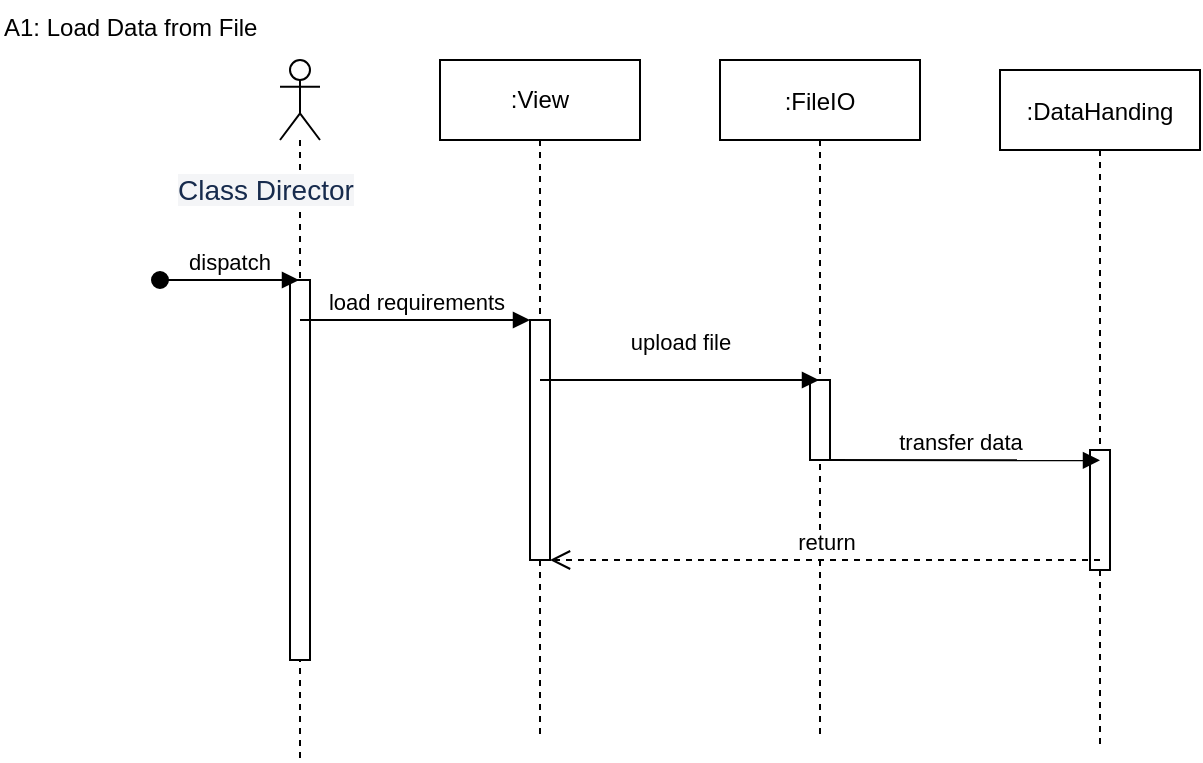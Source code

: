 <mxfile version="14.1.8" type="device" pages="8"><diagram id="kgpKYQtTHZ0yAKxKKP6v" name="A1"><mxGraphModel dx="1951" dy="497" grid="1" gridSize="10" guides="1" tooltips="1" connect="1" arrows="1" fold="1" page="1" pageScale="1" pageWidth="1169" pageHeight="827" math="0" shadow="0"><root><mxCell id="0"/><mxCell id="1" parent="0"/><mxCell id="3nuBFxr9cyL0pnOWT2aG-1" value=":FileIO" style="shape=umlLifeline;perimeter=lifelinePerimeter;container=1;collapsible=0;recursiveResize=0;rounded=0;shadow=0;strokeWidth=1;" parent="1" vertex="1"><mxGeometry x="-790" y="40" width="100" height="340" as="geometry"/></mxCell><mxCell id="3nuBFxr9cyL0pnOWT2aG-2" value="" style="points=[];perimeter=orthogonalPerimeter;rounded=0;shadow=0;strokeWidth=1;" parent="3nuBFxr9cyL0pnOWT2aG-1" vertex="1"><mxGeometry x="45" y="160" width="10" height="40" as="geometry"/></mxCell><mxCell id="3nuBFxr9cyL0pnOWT2aG-5" value=":DataHanding" style="shape=umlLifeline;perimeter=lifelinePerimeter;container=1;collapsible=0;recursiveResize=0;rounded=0;shadow=0;strokeWidth=1;" parent="1" vertex="1"><mxGeometry x="-650" y="45" width="100" height="340" as="geometry"/></mxCell><mxCell id="xn-wZ9Q0sTG2pgYCqVmi-4" value="" style="html=1;points=[];perimeter=orthogonalPerimeter;" parent="3nuBFxr9cyL0pnOWT2aG-5" vertex="1"><mxGeometry x="45" y="190" width="10" height="60" as="geometry"/></mxCell><mxCell id="0OwRSEKM_KIbYASWcK1n-1" value="" style="shape=umlLifeline;participant=umlActor;perimeter=lifelinePerimeter;whiteSpace=wrap;html=1;container=1;collapsible=0;recursiveResize=0;verticalAlign=top;spacingTop=36;outlineConnect=0;" parent="1" vertex="1"><mxGeometry x="-1010" y="40" width="20" height="350" as="geometry"/></mxCell><mxCell id="0OwRSEKM_KIbYASWcK1n-3" value="" style="html=1;points=[];perimeter=orthogonalPerimeter;" parent="0OwRSEKM_KIbYASWcK1n-1" vertex="1"><mxGeometry x="5" y="110" width="10" height="190" as="geometry"/></mxCell><mxCell id="3nuBFxr9cyL0pnOWT2aG-3" value="dispatch" style="verticalAlign=bottom;startArrow=oval;endArrow=block;startSize=8;shadow=0;strokeWidth=1;curved=1;" parent="1" target="0OwRSEKM_KIbYASWcK1n-1" edge="1"><mxGeometry relative="1" as="geometry"><mxPoint x="-1070" y="150" as="sourcePoint"/><mxPoint x="-1010" y="150" as="targetPoint"/></mxGeometry></mxCell><mxCell id="0OwRSEKM_KIbYASWcK1n-4" value="&lt;span style=&quot;color: rgb(23, 43, 77); font-size: 14px; font-style: normal; font-weight: 400; letter-spacing: normal; text-align: left; text-indent: 0px; text-transform: none; word-spacing: 0px; background-color: rgb(244, 245, 247); display: inline; float: none;&quot;&gt;Class Director&lt;/span&gt;" style="text;whiteSpace=wrap;html=1;" parent="1" vertex="1"><mxGeometry x="-1063" y="90" width="115" height="45" as="geometry"/></mxCell><mxCell id="xn-wZ9Q0sTG2pgYCqVmi-1" value="A1: Load Data from File" style="text;whiteSpace=wrap;html=1;" parent="1" vertex="1"><mxGeometry x="-1150" y="10" width="150" height="30" as="geometry"/></mxCell><mxCell id="qSGvZ2DZ-kiBrqZ9ExxC-1" value=":View" style="shape=umlLifeline;perimeter=lifelinePerimeter;whiteSpace=wrap;html=1;container=1;collapsible=0;recursiveResize=0;outlineConnect=0;" vertex="1" parent="1"><mxGeometry x="-930" y="40" width="100" height="340" as="geometry"/></mxCell><mxCell id="qSGvZ2DZ-kiBrqZ9ExxC-4" value="" style="html=1;points=[];perimeter=orthogonalPerimeter;" vertex="1" parent="qSGvZ2DZ-kiBrqZ9ExxC-1"><mxGeometry x="45" y="130" width="10" height="120" as="geometry"/></mxCell><mxCell id="qSGvZ2DZ-kiBrqZ9ExxC-3" value="load requirements" style="html=1;verticalAlign=bottom;endArrow=block;" edge="1" parent="1" target="qSGvZ2DZ-kiBrqZ9ExxC-4"><mxGeometry width="80" relative="1" as="geometry"><mxPoint x="-1000" y="170" as="sourcePoint"/><mxPoint x="-920" y="170" as="targetPoint"/><mxPoint as="offset"/></mxGeometry></mxCell><mxCell id="dJVgxZrfmY5jXAXyvbyj-2" value="upload file" style="html=1;verticalAlign=bottom;endArrow=block;" edge="1" parent="1"><mxGeometry x="0.004" y="10" width="80" relative="1" as="geometry"><mxPoint x="-880" y="200" as="sourcePoint"/><mxPoint x="-740.5" y="200" as="targetPoint"/><mxPoint as="offset"/></mxGeometry></mxCell><mxCell id="dJVgxZrfmY5jXAXyvbyj-3" value="transfer data" style="html=1;verticalAlign=bottom;endArrow=block;entryX=0.5;entryY=0.574;entryDx=0;entryDy=0;entryPerimeter=0;" edge="1" parent="1" target="3nuBFxr9cyL0pnOWT2aG-5"><mxGeometry width="80" relative="1" as="geometry"><mxPoint x="-740" y="240" as="sourcePoint"/><mxPoint x="-620" y="240" as="targetPoint"/><mxPoint as="offset"/></mxGeometry></mxCell><mxCell id="UCksOszk-nPr8DLmraKh-1" value="return" style="html=1;verticalAlign=bottom;endArrow=open;dashed=1;endSize=8;" edge="1" parent="1" target="qSGvZ2DZ-kiBrqZ9ExxC-4"><mxGeometry relative="1" as="geometry"><mxPoint x="-600" y="290" as="sourcePoint"/><mxPoint x="-680" y="290" as="targetPoint"/></mxGeometry></mxCell></root></mxGraphModel></diagram><diagram id="XmJoXBGh8yHzynLmCT7B" name="A2"><mxGraphModel dx="782" dy="497" grid="1" gridSize="10" guides="1" tooltips="1" connect="1" arrows="1" fold="1" page="1" pageScale="1" pageWidth="1169" pageHeight="827" math="0" shadow="0"><root><mxCell id="HMWkxgygWb61pUtdUHci-0"/><mxCell id="HMWkxgygWb61pUtdUHci-1" parent="HMWkxgygWb61pUtdUHci-0"/><mxCell id="oHnwjUy9qmo9x3LcP_kf-0" value="A2: Populate Lists From File" style="text;whiteSpace=wrap;html=1;" parent="HMWkxgygWb61pUtdUHci-1" vertex="1"><mxGeometry x="10" width="180" height="30" as="geometry"/></mxCell><mxCell id="QMht9ULuBGOXYFGUmT4a-0" value="dispatch" style="html=1;verticalAlign=bottom;startArrow=oval;startFill=1;endArrow=block;startSize=8;" edge="1" parent="HMWkxgygWb61pUtdUHci-1"><mxGeometry width="60" relative="1" as="geometry"><mxPoint x="40" y="120" as="sourcePoint"/><mxPoint x="130" y="120" as="targetPoint"/></mxGeometry></mxCell><mxCell id="QMht9ULuBGOXYFGUmT4a-1" value="" style="shape=umlLifeline;participant=umlActor;perimeter=lifelinePerimeter;whiteSpace=wrap;html=1;container=1;collapsible=0;recursiveResize=0;verticalAlign=top;spacingTop=36;outlineConnect=0;" vertex="1" parent="HMWkxgygWb61pUtdUHci-1"><mxGeometry x="130" y="40" width="20" height="300" as="geometry"/></mxCell><mxCell id="QMht9ULuBGOXYFGUmT4a-2" value="" style="html=1;points=[];perimeter=orthogonalPerimeter;" vertex="1" parent="QMht9ULuBGOXYFGUmT4a-1"><mxGeometry x="5" y="70" width="10" height="200" as="geometry"/></mxCell><mxCell id="QMht9ULuBGOXYFGUmT4a-3" value="&lt;span style=&quot;color: rgb(23, 43, 77); font-size: 14px; font-style: normal; font-weight: 400; letter-spacing: normal; text-align: left; text-indent: 0px; text-transform: none; word-spacing: 0px; background-color: rgb(244, 245, 247); display: inline; float: none;&quot;&gt;Class Director&lt;/span&gt;" style="text;whiteSpace=wrap;html=1;" vertex="1" parent="HMWkxgygWb61pUtdUHci-1"><mxGeometry x="85" y="70" width="110" height="30" as="geometry"/></mxCell><mxCell id="QMht9ULuBGOXYFGUmT4a-4" value="load a file" style="html=1;verticalAlign=bottom;endArrow=block;" edge="1" parent="HMWkxgygWb61pUtdUHci-1" target="QMht9ULuBGOXYFGUmT4a-9"><mxGeometry width="80" relative="1" as="geometry"><mxPoint x="140" y="140" as="sourcePoint"/><mxPoint x="210" y="140" as="targetPoint"/></mxGeometry></mxCell><mxCell id="QMht9ULuBGOXYFGUmT4a-5" value=":DataHandling" style="shape=umlLifeline;perimeter=lifelinePerimeter;whiteSpace=wrap;html=1;container=1;collapsible=0;recursiveResize=0;outlineConnect=0;" vertex="1" parent="HMWkxgygWb61pUtdUHci-1"><mxGeometry x="520" y="40" width="100" height="300" as="geometry"/></mxCell><mxCell id="QMht9ULuBGOXYFGUmT4a-6" value="" style="html=1;points=[];perimeter=orthogonalPerimeter;" vertex="1" parent="QMht9ULuBGOXYFGUmT4a-5"><mxGeometry x="45" y="200" width="10" height="60" as="geometry"/></mxCell><mxCell id="QMht9ULuBGOXYFGUmT4a-7" value=":FileIO" style="shape=umlLifeline;perimeter=lifelinePerimeter;whiteSpace=wrap;html=1;container=1;collapsible=0;recursiveResize=0;outlineConnect=0;" vertex="1" parent="HMWkxgygWb61pUtdUHci-1"><mxGeometry x="350" y="40" width="100" height="300" as="geometry"/></mxCell><mxCell id="QMht9ULuBGOXYFGUmT4a-8" value="" style="html=1;points=[];perimeter=orthogonalPerimeter;" vertex="1" parent="QMht9ULuBGOXYFGUmT4a-7"><mxGeometry x="45" y="150" width="10" height="50" as="geometry"/></mxCell><mxCell id="QMht9ULuBGOXYFGUmT4a-9" value=":View" style="shape=umlLifeline;perimeter=lifelinePerimeter;whiteSpace=wrap;html=1;container=1;collapsible=0;recursiveResize=0;outlineConnect=0;" vertex="1" parent="HMWkxgygWb61pUtdUHci-1"><mxGeometry x="210" y="40" width="100" height="300" as="geometry"/></mxCell><mxCell id="QMht9ULuBGOXYFGUmT4a-10" value="" style="html=1;points=[];perimeter=orthogonalPerimeter;" vertex="1" parent="QMht9ULuBGOXYFGUmT4a-9"><mxGeometry x="45" y="100" width="10" height="160" as="geometry"/></mxCell><mxCell id="QMht9ULuBGOXYFGUmT4a-11" value="fill the default empty lists" style="html=1;verticalAlign=bottom;endArrow=block;" edge="1" parent="HMWkxgygWb61pUtdUHci-1" target="QMht9ULuBGOXYFGUmT4a-7"><mxGeometry width="80" relative="1" as="geometry"><mxPoint x="260" y="189.5" as="sourcePoint"/><mxPoint x="340" y="189.5" as="targetPoint"/></mxGeometry></mxCell><mxCell id="QMht9ULuBGOXYFGUmT4a-12" value="fill the default empty lists" style="html=1;verticalAlign=bottom;endArrow=block;" edge="1" parent="HMWkxgygWb61pUtdUHci-1" target="QMht9ULuBGOXYFGUmT4a-5"><mxGeometry width="80" relative="1" as="geometry"><mxPoint x="400" y="240" as="sourcePoint"/><mxPoint x="460" y="240" as="targetPoint"/></mxGeometry></mxCell><mxCell id="QMht9ULuBGOXYFGUmT4a-13" value="return" style="html=1;verticalAlign=bottom;endArrow=open;dashed=1;endSize=8;exitX=0.5;exitY=1.022;exitDx=0;exitDy=0;exitPerimeter=0;" edge="1" parent="HMWkxgygWb61pUtdUHci-1" source="QMht9ULuBGOXYFGUmT4a-6" target="QMht9ULuBGOXYFGUmT4a-9"><mxGeometry relative="1" as="geometry"><mxPoint x="500" y="300" as="sourcePoint"/><mxPoint x="420" y="300" as="targetPoint"/></mxGeometry></mxCell></root></mxGraphModel></diagram><diagram id="YhnL9M5jhmBHt-GgvqB_" name="A3"><mxGraphModel dx="1564" dy="1821" grid="1" gridSize="10" guides="1" tooltips="1" connect="1" arrows="1" fold="1" page="1" pageScale="1" pageWidth="1169" pageHeight="827" math="0" shadow="0"><root><mxCell id="tv28dFSjFx3lxV-VROlG-0"/><mxCell id="tv28dFSjFx3lxV-VROlG-1" parent="tv28dFSjFx3lxV-VROlG-0"/><mxCell id="uTJ1as3YrLdvtG5tofXZ-0" value="A3: Write Data to File" style="text;whiteSpace=wrap;html=1;" parent="tv28dFSjFx3lxV-VROlG-1" vertex="1"><mxGeometry x="10" y="-827" width="140" height="30" as="geometry"/></mxCell><mxCell id="mSf2JODqcXYTHYsP45xg-0" value="dispatch" style="html=1;verticalAlign=bottom;startArrow=oval;startFill=1;endArrow=block;startSize=8;entryX=-0.3;entryY=0.049;entryDx=0;entryDy=0;entryPerimeter=0;" parent="tv28dFSjFx3lxV-VROlG-1" target="mSf2JODqcXYTHYsP45xg-3" edge="1"><mxGeometry width="60" relative="1" as="geometry"><mxPoint x="80" y="-700" as="sourcePoint"/><mxPoint x="140" y="-720" as="targetPoint"/><Array as="points"><mxPoint x="100" y="-700"/></Array></mxGeometry></mxCell><mxCell id="mSf2JODqcXYTHYsP45xg-1" value="" style="shape=umlLifeline;participant=umlActor;perimeter=lifelinePerimeter;whiteSpace=wrap;html=1;container=1;collapsible=0;recursiveResize=0;verticalAlign=top;spacingTop=36;outlineConnect=0;" parent="tv28dFSjFx3lxV-VROlG-1" vertex="1"><mxGeometry x="160" y="-800" width="20" height="320" as="geometry"/></mxCell><mxCell id="mSf2JODqcXYTHYsP45xg-3" value="" style="html=1;points=[];perimeter=orthogonalPerimeter;" parent="mSf2JODqcXYTHYsP45xg-1" vertex="1"><mxGeometry x="5" y="90" width="10" height="220" as="geometry"/></mxCell><mxCell id="mSf2JODqcXYTHYsP45xg-2" value="&lt;span style=&quot;color: rgb(23, 43, 77); font-size: 14px; font-style: normal; font-weight: 400; letter-spacing: normal; text-align: left; text-indent: 0px; text-transform: none; word-spacing: 0px; background-color: rgb(244, 245, 247); display: inline; float: none;&quot;&gt;Class Director&lt;/span&gt;" style="text;whiteSpace=wrap;html=1;" parent="tv28dFSjFx3lxV-VROlG-1" vertex="1"><mxGeometry x="110" y="-750" width="110" height="30" as="geometry"/></mxCell><mxCell id="mSf2JODqcXYTHYsP45xg-4" value="writing to the file" style="html=1;verticalAlign=bottom;endArrow=block;entryX=0.5;entryY=0;entryDx=0;entryDy=0;entryPerimeter=0;" parent="tv28dFSjFx3lxV-VROlG-1" edge="1" target="gcFvtQWqD83bBFJl5VQN-10"><mxGeometry width="80" relative="1" as="geometry"><mxPoint x="170" y="-680" as="sourcePoint"/><mxPoint x="290" y="-680" as="targetPoint"/></mxGeometry></mxCell><mxCell id="mSf2JODqcXYTHYsP45xg-5" value=":Teacher" style="shape=umlLifeline;perimeter=lifelinePerimeter;whiteSpace=wrap;html=1;container=1;collapsible=0;recursiveResize=0;outlineConnect=0;" parent="tv28dFSjFx3lxV-VROlG-1" vertex="1"><mxGeometry x="620" y="-800" width="100" height="320" as="geometry"/></mxCell><mxCell id="mSf2JODqcXYTHYsP45xg-6" value="" style="html=1;points=[];perimeter=orthogonalPerimeter;" parent="mSf2JODqcXYTHYsP45xg-5" vertex="1"><mxGeometry x="45" y="210" width="10" height="60" as="geometry"/></mxCell><mxCell id="mSf2JODqcXYTHYsP45xg-7" value=":SearchEngine" style="shape=umlLifeline;perimeter=lifelinePerimeter;whiteSpace=wrap;html=1;container=1;collapsible=0;recursiveResize=0;outlineConnect=0;" parent="tv28dFSjFx3lxV-VROlG-1" vertex="1"><mxGeometry x="890" y="-800" width="100" height="320" as="geometry"/></mxCell><mxCell id="mSf2JODqcXYTHYsP45xg-9" value="" style="html=1;points=[];perimeter=orthogonalPerimeter;" parent="mSf2JODqcXYTHYsP45xg-7" vertex="1"><mxGeometry x="45" y="270" width="10" height="30" as="geometry"/></mxCell><mxCell id="mSf2JODqcXYTHYsP45xg-8" value="add new data" style="html=1;verticalAlign=bottom;endArrow=block;" parent="tv28dFSjFx3lxV-VROlG-1" edge="1"><mxGeometry width="80" relative="1" as="geometry"><mxPoint x="561" y="-590" as="sourcePoint"/><mxPoint x="670" y="-590" as="targetPoint"/></mxGeometry></mxCell><mxCell id="mSf2JODqcXYTHYsP45xg-11" value="the updated version of the data to be preserved" style="html=1;verticalAlign=bottom;endArrow=block;entryX=0.367;entryY=-0.008;entryDx=0;entryDy=0;entryPerimeter=0;" parent="tv28dFSjFx3lxV-VROlG-1" target="mSf2JODqcXYTHYsP45xg-9" edge="1"><mxGeometry x="0.042" width="80" relative="1" as="geometry"><mxPoint x="670" y="-530" as="sourcePoint"/><mxPoint x="929.5" y="-530" as="targetPoint"/><mxPoint as="offset"/></mxGeometry></mxCell><mxCell id="gcFvtQWqD83bBFJl5VQN-5" value=":DataHandling" style="shape=umlLifeline;perimeter=lifelinePerimeter;whiteSpace=wrap;html=1;container=1;collapsible=0;recursiveResize=0;outlineConnect=0;" vertex="1" parent="tv28dFSjFx3lxV-VROlG-1"><mxGeometry x="505" y="-800" width="100" height="320" as="geometry"/></mxCell><mxCell id="gcFvtQWqD83bBFJl5VQN-6" value="" style="html=1;points=[];perimeter=orthogonalPerimeter;" vertex="1" parent="gcFvtQWqD83bBFJl5VQN-5"><mxGeometry x="45" y="180" width="10" height="30" as="geometry"/></mxCell><mxCell id="gcFvtQWqD83bBFJl5VQN-7" value=":FileIO" style="shape=umlLifeline;perimeter=lifelinePerimeter;whiteSpace=wrap;html=1;container=1;collapsible=0;recursiveResize=0;outlineConnect=0;" vertex="1" parent="tv28dFSjFx3lxV-VROlG-1"><mxGeometry x="380" y="-800" width="100" height="320" as="geometry"/></mxCell><mxCell id="gcFvtQWqD83bBFJl5VQN-8" value="" style="html=1;points=[];perimeter=orthogonalPerimeter;" vertex="1" parent="gcFvtQWqD83bBFJl5VQN-7"><mxGeometry x="45" y="150" width="10" height="30" as="geometry"/></mxCell><mxCell id="gcFvtQWqD83bBFJl5VQN-9" value=":View" style="shape=umlLifeline;perimeter=lifelinePerimeter;whiteSpace=wrap;html=1;container=1;collapsible=0;recursiveResize=0;outlineConnect=0;" vertex="1" parent="tv28dFSjFx3lxV-VROlG-1"><mxGeometry x="250" y="-800" width="100" height="320" as="geometry"/></mxCell><mxCell id="gcFvtQWqD83bBFJl5VQN-10" value="" style="html=1;points=[];perimeter=orthogonalPerimeter;" vertex="1" parent="gcFvtQWqD83bBFJl5VQN-9"><mxGeometry x="45" y="120" width="10" height="190" as="geometry"/></mxCell><mxCell id="gcFvtQWqD83bBFJl5VQN-11" value="updated the data" style="html=1;verticalAlign=bottom;endArrow=block;" edge="1" parent="tv28dFSjFx3lxV-VROlG-1" target="gcFvtQWqD83bBFJl5VQN-7"><mxGeometry width="80" relative="1" as="geometry"><mxPoint x="310" y="-650" as="sourcePoint"/><mxPoint x="370" y="-650.5" as="targetPoint"/></mxGeometry></mxCell><mxCell id="gcFvtQWqD83bBFJl5VQN-12" value="updated the data" style="html=1;verticalAlign=bottom;endArrow=block;" edge="1" parent="tv28dFSjFx3lxV-VROlG-1"><mxGeometry width="80" relative="1" as="geometry"><mxPoint x="430" y="-620" as="sourcePoint"/><mxPoint x="554.5" y="-620" as="targetPoint"/></mxGeometry></mxCell><mxCell id="6pQ_3B80FkZgkmtvJsMU-2" value="return" style="html=1;verticalAlign=bottom;endArrow=open;dashed=1;endSize=8;" edge="1" parent="tv28dFSjFx3lxV-VROlG-1" target="gcFvtQWqD83bBFJl5VQN-9"><mxGeometry relative="1" as="geometry"><mxPoint x="940" y="-500" as="sourcePoint"/><mxPoint x="860" y="-500" as="targetPoint"/></mxGeometry></mxCell></root></mxGraphModel></diagram><diagram id="-m9BJFnkwuUVWPCZMmjV" name="A4"><mxGraphModel dx="782" dy="497" grid="1" gridSize="10" guides="1" tooltips="1" connect="1" arrows="1" fold="1" page="1" pageScale="1" pageWidth="1169" pageHeight="827" math="0" shadow="0"><root><mxCell id="HCqe5GGo7vbkvb0N4a4r-0"/><mxCell id="HCqe5GGo7vbkvb0N4a4r-1" parent="HCqe5GGo7vbkvb0N4a4r-0"/><mxCell id="QOWaO23nc6CDHJB2wrlk-0" value="A4: Choose File to Load" style="text;whiteSpace=wrap;html=1;" parent="HCqe5GGo7vbkvb0N4a4r-1" vertex="1"><mxGeometry x="10" width="150" height="30" as="geometry"/></mxCell><mxCell id="QOWaO23nc6CDHJB2wrlk-1" value="dispatch" style="html=1;verticalAlign=bottom;startArrow=oval;startFill=1;endArrow=block;startSize=8;" parent="HCqe5GGo7vbkvb0N4a4r-1" edge="1"><mxGeometry width="60" relative="1" as="geometry"><mxPoint x="40" y="120" as="sourcePoint"/><mxPoint x="130" y="120" as="targetPoint"/></mxGeometry></mxCell><mxCell id="QOWaO23nc6CDHJB2wrlk-2" value="" style="shape=umlLifeline;participant=umlActor;perimeter=lifelinePerimeter;whiteSpace=wrap;html=1;container=1;collapsible=0;recursiveResize=0;verticalAlign=top;spacingTop=36;outlineConnect=0;" parent="HCqe5GGo7vbkvb0N4a4r-1" vertex="1"><mxGeometry x="130" y="40" width="20" height="300" as="geometry"/></mxCell><mxCell id="QOWaO23nc6CDHJB2wrlk-4" value="" style="html=1;points=[];perimeter=orthogonalPerimeter;" parent="QOWaO23nc6CDHJB2wrlk-2" vertex="1"><mxGeometry x="5" y="70" width="10" height="200" as="geometry"/></mxCell><mxCell id="QOWaO23nc6CDHJB2wrlk-3" value="&lt;span style=&quot;color: rgb(23, 43, 77); font-size: 14px; font-style: normal; font-weight: 400; letter-spacing: normal; text-align: left; text-indent: 0px; text-transform: none; word-spacing: 0px; background-color: rgb(244, 245, 247); display: inline; float: none;&quot;&gt;Class Director&lt;/span&gt;" style="text;whiteSpace=wrap;html=1;" parent="HCqe5GGo7vbkvb0N4a4r-1" vertex="1"><mxGeometry x="85" y="70" width="110" height="30" as="geometry"/></mxCell><mxCell id="QOWaO23nc6CDHJB2wrlk-5" value="choose a file" style="html=1;verticalAlign=bottom;endArrow=block;" parent="HCqe5GGo7vbkvb0N4a4r-1" target="lVr3UKDg_qTVx9blORsD-0" edge="1"><mxGeometry width="80" relative="1" as="geometry"><mxPoint x="140" y="140" as="sourcePoint"/><mxPoint x="210" y="140" as="targetPoint"/></mxGeometry></mxCell><mxCell id="QOWaO23nc6CDHJB2wrlk-6" value=":DataHandling" style="shape=umlLifeline;perimeter=lifelinePerimeter;whiteSpace=wrap;html=1;container=1;collapsible=0;recursiveResize=0;outlineConnect=0;" parent="HCqe5GGo7vbkvb0N4a4r-1" vertex="1"><mxGeometry x="520" y="40" width="100" height="300" as="geometry"/></mxCell><mxCell id="QOWaO23nc6CDHJB2wrlk-7" value="" style="html=1;points=[];perimeter=orthogonalPerimeter;" parent="QOWaO23nc6CDHJB2wrlk-6" vertex="1"><mxGeometry x="45" y="200" width="10" height="60" as="geometry"/></mxCell><mxCell id="QOWaO23nc6CDHJB2wrlk-9" value=":FileIO" style="shape=umlLifeline;perimeter=lifelinePerimeter;whiteSpace=wrap;html=1;container=1;collapsible=0;recursiveResize=0;outlineConnect=0;" parent="HCqe5GGo7vbkvb0N4a4r-1" vertex="1"><mxGeometry x="350" y="40" width="100" height="300" as="geometry"/></mxCell><mxCell id="QOWaO23nc6CDHJB2wrlk-10" value="" style="html=1;points=[];perimeter=orthogonalPerimeter;" parent="QOWaO23nc6CDHJB2wrlk-9" vertex="1"><mxGeometry x="45" y="150" width="10" height="50" as="geometry"/></mxCell><mxCell id="lVr3UKDg_qTVx9blORsD-0" value=":View" style="shape=umlLifeline;perimeter=lifelinePerimeter;whiteSpace=wrap;html=1;container=1;collapsible=0;recursiveResize=0;outlineConnect=0;" vertex="1" parent="HCqe5GGo7vbkvb0N4a4r-1"><mxGeometry x="210" y="40" width="100" height="300" as="geometry"/></mxCell><mxCell id="lVr3UKDg_qTVx9blORsD-1" value="" style="html=1;points=[];perimeter=orthogonalPerimeter;" vertex="1" parent="lVr3UKDg_qTVx9blORsD-0"><mxGeometry x="45" y="100" width="10" height="160" as="geometry"/></mxCell><mxCell id="lVr3UKDg_qTVx9blORsD-2" value="&amp;nbsp;load into the program" style="html=1;verticalAlign=bottom;endArrow=block;" edge="1" parent="HCqe5GGo7vbkvb0N4a4r-1" target="QOWaO23nc6CDHJB2wrlk-9"><mxGeometry width="80" relative="1" as="geometry"><mxPoint x="260" y="189.5" as="sourcePoint"/><mxPoint x="340" y="189.5" as="targetPoint"/></mxGeometry></mxCell><mxCell id="lVr3UKDg_qTVx9blORsD-3" value="&amp;nbsp;load into the program" style="html=1;verticalAlign=bottom;endArrow=block;" edge="1" parent="HCqe5GGo7vbkvb0N4a4r-1" target="QOWaO23nc6CDHJB2wrlk-6"><mxGeometry width="80" relative="1" as="geometry"><mxPoint x="400" y="240" as="sourcePoint"/><mxPoint x="460" y="240" as="targetPoint"/></mxGeometry></mxCell><mxCell id="lVr3UKDg_qTVx9blORsD-4" value="return" style="html=1;verticalAlign=bottom;endArrow=open;dashed=1;endSize=8;exitX=0.5;exitY=1.022;exitDx=0;exitDy=0;exitPerimeter=0;" edge="1" parent="HCqe5GGo7vbkvb0N4a4r-1" source="QOWaO23nc6CDHJB2wrlk-7" target="lVr3UKDg_qTVx9blORsD-0"><mxGeometry relative="1" as="geometry"><mxPoint x="500" y="300" as="sourcePoint"/><mxPoint x="420" y="300" as="targetPoint"/></mxGeometry></mxCell></root></mxGraphModel></diagram><diagram id="KDLeXEKqSzNwGv4d0kyJ" name="B1"><mxGraphModel dx="1043" dy="663" grid="1" gridSize="10" guides="1" tooltips="1" connect="1" arrows="1" fold="1" page="1" pageScale="1" pageWidth="1169" pageHeight="827" math="0" shadow="0"><root><mxCell id="RtEat9TzP6FlpaMR5pAm-0"/><mxCell id="RtEat9TzP6FlpaMR5pAm-1" parent="RtEat9TzP6FlpaMR5pAm-0"/><mxCell id="RtEat9TzP6FlpaMR5pAm-2" value="B1: Find Suitable Staff" style="text;whiteSpace=wrap;html=1;" parent="RtEat9TzP6FlpaMR5pAm-1" vertex="1"><mxGeometry y="10" width="140" height="30" as="geometry"/></mxCell><mxCell id="AvQmZ5L2yQyUXBR3Z9pb-0" value="dispatch" style="html=1;verticalAlign=bottom;startArrow=oval;startFill=1;endArrow=block;startSize=8;" edge="1" parent="RtEat9TzP6FlpaMR5pAm-1" target="AvQmZ5L2yQyUXBR3Z9pb-1"><mxGeometry width="60" relative="1" as="geometry"><mxPoint x="70" y="160" as="sourcePoint"/><mxPoint x="130" y="160" as="targetPoint"/></mxGeometry></mxCell><mxCell id="AvQmZ5L2yQyUXBR3Z9pb-1" value="" style="shape=umlLifeline;participant=umlActor;perimeter=lifelinePerimeter;whiteSpace=wrap;html=1;container=1;collapsible=0;recursiveResize=0;verticalAlign=top;spacingTop=36;outlineConnect=0;" vertex="1" parent="RtEat9TzP6FlpaMR5pAm-1"><mxGeometry x="150" y="80" width="20" height="390" as="geometry"/></mxCell><mxCell id="AvQmZ5L2yQyUXBR3Z9pb-2" value="" style="html=1;points=[];perimeter=orthogonalPerimeter;" vertex="1" parent="AvQmZ5L2yQyUXBR3Z9pb-1"><mxGeometry x="5" y="80" width="10" height="290" as="geometry"/></mxCell><mxCell id="AvQmZ5L2yQyUXBR3Z9pb-3" value="&lt;span style=&quot;color: rgb(23, 43, 77); font-size: 14px; font-style: normal; font-weight: 400; letter-spacing: normal; text-indent: 0px; text-transform: none; word-spacing: 0px; background-color: rgb(244, 245, 247); display: inline; float: none;&quot;&gt;Administrator&lt;/span&gt;" style="text;whiteSpace=wrap;html=1;" vertex="1" parent="RtEat9TzP6FlpaMR5pAm-1"><mxGeometry x="105" y="120" width="110" height="30" as="geometry"/></mxCell><mxCell id="AvQmZ5L2yQyUXBR3Z9pb-4" value="input person" style="html=1;verticalAlign=bottom;endArrow=block;" edge="1" parent="RtEat9TzP6FlpaMR5pAm-1" target="AvQmZ5L2yQyUXBR3Z9pb-17"><mxGeometry width="80" relative="1" as="geometry"><mxPoint x="160" y="170" as="sourcePoint"/><mxPoint x="230" y="170" as="targetPoint"/></mxGeometry></mxCell><mxCell id="AvQmZ5L2yQyUXBR3Z9pb-5" value=":DataHanding" style="shape=umlLifeline;perimeter=lifelinePerimeter;whiteSpace=wrap;html=1;container=1;collapsible=0;recursiveResize=0;outlineConnect=0;" vertex="1" parent="RtEat9TzP6FlpaMR5pAm-1"><mxGeometry x="520" y="80" width="100" height="390" as="geometry"/></mxCell><mxCell id="AvQmZ5L2yQyUXBR3Z9pb-6" value="" style="html=1;points=[];perimeter=orthogonalPerimeter;" vertex="1" parent="AvQmZ5L2yQyUXBR3Z9pb-5"><mxGeometry x="45" y="155" width="10" height="35" as="geometry"/></mxCell><mxCell id="AvQmZ5L2yQyUXBR3Z9pb-7" value=":Teacher" style="shape=umlLifeline;perimeter=lifelinePerimeter;whiteSpace=wrap;html=1;container=1;collapsible=0;recursiveResize=0;outlineConnect=0;" vertex="1" parent="RtEat9TzP6FlpaMR5pAm-1"><mxGeometry x="640" y="80" width="100" height="380" as="geometry"/></mxCell><mxCell id="AvQmZ5L2yQyUXBR3Z9pb-8" value="" style="html=1;points=[];perimeter=orthogonalPerimeter;" vertex="1" parent="AvQmZ5L2yQyUXBR3Z9pb-7"><mxGeometry x="45" y="261" width="10" height="30" as="geometry"/></mxCell><mxCell id="AvQmZ5L2yQyUXBR3Z9pb-9" value="Select teacher" style="html=1;verticalAlign=bottom;endArrow=block;entryX=0.1;entryY=0.371;entryDx=0;entryDy=0;entryPerimeter=0;" edge="1" parent="AvQmZ5L2yQyUXBR3Z9pb-7"><mxGeometry width="80" relative="1" as="geometry"><mxPoint x="50" y="291" as="sourcePoint"/><mxPoint x="176" y="290.68" as="targetPoint"/></mxGeometry></mxCell><mxCell id="AvQmZ5L2yQyUXBR3Z9pb-10" value=":SearchEngine" style="shape=umlLifeline;perimeter=lifelinePerimeter;whiteSpace=wrap;html=1;container=1;collapsible=0;recursiveResize=0;outlineConnect=0;" vertex="1" parent="RtEat9TzP6FlpaMR5pAm-1"><mxGeometry x="770" y="80" width="100" height="380" as="geometry"/></mxCell><mxCell id="AvQmZ5L2yQyUXBR3Z9pb-11" value="" style="html=1;points=[];perimeter=orthogonalPerimeter;" vertex="1" parent="AvQmZ5L2yQyUXBR3Z9pb-10"><mxGeometry x="45" y="291" width="10" height="20" as="geometry"/></mxCell><mxCell id="AvQmZ5L2yQyUXBR3Z9pb-12" value=":Lab" style="shape=umlLifeline;perimeter=lifelinePerimeter;whiteSpace=wrap;html=1;container=1;collapsible=0;recursiveResize=0;outlineConnect=0;" vertex="1" parent="RtEat9TzP6FlpaMR5pAm-1"><mxGeometry x="940" y="80" width="100" height="380" as="geometry"/></mxCell><mxCell id="AvQmZ5L2yQyUXBR3Z9pb-13" value="" style="html=1;points=[];perimeter=orthogonalPerimeter;" vertex="1" parent="AvQmZ5L2yQyUXBR3Z9pb-12"><mxGeometry x="45" y="311" width="10" height="30" as="geometry"/></mxCell><mxCell id="AvQmZ5L2yQyUXBR3Z9pb-14" value=":FileIO" style="shape=umlLifeline;perimeter=lifelinePerimeter;whiteSpace=wrap;html=1;container=1;collapsible=0;recursiveResize=0;outlineConnect=0;" vertex="1" parent="RtEat9TzP6FlpaMR5pAm-1"><mxGeometry x="390" y="80" width="100" height="391" as="geometry"/></mxCell><mxCell id="AvQmZ5L2yQyUXBR3Z9pb-15" value="" style="html=1;points=[];perimeter=orthogonalPerimeter;" vertex="1" parent="AvQmZ5L2yQyUXBR3Z9pb-14"><mxGeometry x="45" y="120" width="10" height="40" as="geometry"/></mxCell><mxCell id="AvQmZ5L2yQyUXBR3Z9pb-27" value="" style="html=1;points=[];perimeter=orthogonalPerimeter;" vertex="1" parent="AvQmZ5L2yQyUXBR3Z9pb-14"><mxGeometry x="45" y="340" width="10" height="30" as="geometry"/></mxCell><mxCell id="AvQmZ5L2yQyUXBR3Z9pb-16" value=":View" style="shape=umlLifeline;perimeter=lifelinePerimeter;whiteSpace=wrap;html=1;container=1;collapsible=0;recursiveResize=0;outlineConnect=0;" vertex="1" parent="RtEat9TzP6FlpaMR5pAm-1"><mxGeometry x="250" y="80" width="100" height="390" as="geometry"/></mxCell><mxCell id="AvQmZ5L2yQyUXBR3Z9pb-17" value="" style="html=1;points=[];perimeter=orthogonalPerimeter;" vertex="1" parent="AvQmZ5L2yQyUXBR3Z9pb-16"><mxGeometry x="45" y="90" width="10" height="100" as="geometry"/></mxCell><mxCell id="AvQmZ5L2yQyUXBR3Z9pb-18" value="" style="html=1;points=[];perimeter=orthogonalPerimeter;" vertex="1" parent="AvQmZ5L2yQyUXBR3Z9pb-16"><mxGeometry x="45" y="231" width="10" height="139" as="geometry"/></mxCell><mxCell id="AvQmZ5L2yQyUXBR3Z9pb-19" value="upload file" style="html=1;verticalAlign=bottom;endArrow=block;" edge="1" parent="RtEat9TzP6FlpaMR5pAm-1" target="AvQmZ5L2yQyUXBR3Z9pb-14"><mxGeometry width="80" relative="1" as="geometry"><mxPoint x="300" y="200" as="sourcePoint"/><mxPoint x="380" y="200" as="targetPoint"/></mxGeometry></mxCell><mxCell id="AvQmZ5L2yQyUXBR3Z9pb-20" value="transfer data" style="html=1;verticalAlign=bottom;endArrow=block;" edge="1" parent="RtEat9TzP6FlpaMR5pAm-1"><mxGeometry width="80" relative="1" as="geometry"><mxPoint x="450" y="240" as="sourcePoint"/><mxPoint x="570" y="240" as="targetPoint"/></mxGeometry></mxCell><mxCell id="AvQmZ5L2yQyUXBR3Z9pb-21" value="input requirements" style="html=1;verticalAlign=bottom;endArrow=block;" edge="1" parent="RtEat9TzP6FlpaMR5pAm-1"><mxGeometry width="80" relative="1" as="geometry"><mxPoint x="160" y="311" as="sourcePoint"/><mxPoint x="299.5" y="311" as="targetPoint"/></mxGeometry></mxCell><mxCell id="AvQmZ5L2yQyUXBR3Z9pb-22" value="search teacher" style="html=1;verticalAlign=bottom;endArrow=block;" edge="1" parent="RtEat9TzP6FlpaMR5pAm-1"><mxGeometry width="80" relative="1" as="geometry"><mxPoint x="310" y="341" as="sourcePoint"/><mxPoint x="689.5" y="341" as="targetPoint"/></mxGeometry></mxCell><mxCell id="AvQmZ5L2yQyUXBR3Z9pb-23" value="According to lab requirements" style="html=1;verticalAlign=bottom;endArrow=block;" edge="1" parent="RtEat9TzP6FlpaMR5pAm-1" target="AvQmZ5L2yQyUXBR3Z9pb-12"><mxGeometry x="0.143" y="10" width="80" relative="1" as="geometry"><mxPoint x="820" y="391" as="sourcePoint"/><mxPoint x="960" y="391" as="targetPoint"/><mxPoint as="offset"/></mxGeometry></mxCell><mxCell id="AvQmZ5L2yQyUXBR3Z9pb-24" value="return" style="html=1;verticalAlign=bottom;endArrow=open;dashed=1;endSize=8;exitX=0.3;exitY=1.006;exitDx=0;exitDy=0;exitPerimeter=0;" edge="1" parent="RtEat9TzP6FlpaMR5pAm-1" source="AvQmZ5L2yQyUXBR3Z9pb-6"><mxGeometry relative="1" as="geometry"><mxPoint x="568" y="270.21" as="sourcePoint"/><mxPoint x="305" y="270.21" as="targetPoint"/></mxGeometry></mxCell><mxCell id="AvQmZ5L2yQyUXBR3Z9pb-25" value="return result to load the .txt file" style="html=1;verticalAlign=bottom;endArrow=open;dashed=1;endSize=8;" edge="1" parent="RtEat9TzP6FlpaMR5pAm-1" target="AvQmZ5L2yQyUXBR3Z9pb-27"><mxGeometry relative="1" as="geometry"><mxPoint x="990" y="420" as="sourcePoint"/><mxPoint x="460" y="420" as="targetPoint"/></mxGeometry></mxCell><mxCell id="AvQmZ5L2yQyUXBR3Z9pb-26" value="return result" style="html=1;verticalAlign=bottom;endArrow=open;dashed=1;endSize=8;entryX=1.067;entryY=0.961;entryDx=0;entryDy=0;entryPerimeter=0;" edge="1" parent="RtEat9TzP6FlpaMR5pAm-1" target="AvQmZ5L2yQyUXBR3Z9pb-2"><mxGeometry relative="1" as="geometry"><mxPoint x="295" y="440" as="sourcePoint"/><mxPoint x="215" y="440" as="targetPoint"/></mxGeometry></mxCell><mxCell id="AvQmZ5L2yQyUXBR3Z9pb-28" value="return" style="html=1;verticalAlign=bottom;endArrow=open;dashed=1;endSize=8;" edge="1" parent="RtEat9TzP6FlpaMR5pAm-1" source="AvQmZ5L2yQyUXBR3Z9pb-14"><mxGeometry relative="1" as="geometry"><mxPoint x="380" y="430" as="sourcePoint"/><mxPoint x="300" y="430" as="targetPoint"/></mxGeometry></mxCell></root></mxGraphModel></diagram><diagram id="Gx9M8Q7JION6J3UkhQ1Z" name="B2"><mxGraphModel dx="782" dy="497" grid="1" gridSize="10" guides="1" tooltips="1" connect="1" arrows="1" fold="1" page="1" pageScale="1" pageWidth="1169" pageHeight="827" math="0" shadow="0"><root><mxCell id="okNeQzpsUWL8VanykTvO-0"/><mxCell id="okNeQzpsUWL8VanykTvO-1" parent="okNeQzpsUWL8VanykTvO-0"/><mxCell id="TYJiZzQrlrxW-om5aKSd-0" value="B2: Check if Staff Have Appropriate Training" style="text;whiteSpace=wrap;html=1;" parent="okNeQzpsUWL8VanykTvO-1" vertex="1"><mxGeometry x="10" width="260" height="30" as="geometry"/></mxCell><mxCell id="TYJiZzQrlrxW-om5aKSd-1" value="dispatch" style="html=1;verticalAlign=bottom;startArrow=oval;startFill=1;endArrow=block;startSize=8;entryX=-0.167;entryY=0.044;entryDx=0;entryDy=0;entryPerimeter=0;" parent="okNeQzpsUWL8VanykTvO-1" target="TYJiZzQrlrxW-om5aKSd-4" edge="1"><mxGeometry width="60" relative="1" as="geometry"><mxPoint x="50" y="130" as="sourcePoint"/><mxPoint x="120" y="130" as="targetPoint"/></mxGeometry></mxCell><mxCell id="TYJiZzQrlrxW-om5aKSd-2" value="" style="shape=umlLifeline;participant=umlActor;perimeter=lifelinePerimeter;whiteSpace=wrap;html=1;container=1;collapsible=0;recursiveResize=0;verticalAlign=top;spacingTop=36;outlineConnect=0;" parent="okNeQzpsUWL8VanykTvO-1" vertex="1"><mxGeometry x="120" y="40" width="20" height="300" as="geometry"/></mxCell><mxCell id="TYJiZzQrlrxW-om5aKSd-4" value="" style="html=1;points=[];perimeter=orthogonalPerimeter;" parent="TYJiZzQrlrxW-om5aKSd-2" vertex="1"><mxGeometry x="5" y="80" width="10" height="190" as="geometry"/></mxCell><mxCell id="TYJiZzQrlrxW-om5aKSd-3" value="Administrato" style="text;whiteSpace=wrap;html=1;" parent="okNeQzpsUWL8VanykTvO-1" vertex="1"><mxGeometry x="80" y="80" width="90" height="30" as="geometry"/></mxCell><mxCell id="TYJiZzQrlrxW-om5aKSd-5" value="input teacher skill" style="html=1;verticalAlign=bottom;endArrow=block;" parent="okNeQzpsUWL8VanykTvO-1" edge="1"><mxGeometry width="80" relative="1" as="geometry"><mxPoint x="138" y="140" as="sourcePoint"/><mxPoint x="260" y="140" as="targetPoint"/></mxGeometry></mxCell><mxCell id="TYJiZzQrlrxW-om5aKSd-6" value=":SearchEngine" style="shape=umlLifeline;perimeter=lifelinePerimeter;whiteSpace=wrap;html=1;container=1;collapsible=0;recursiveResize=0;outlineConnect=0;" parent="okNeQzpsUWL8VanykTvO-1" vertex="1"><mxGeometry x="330" y="40" width="100" height="300" as="geometry"/></mxCell><mxCell id="TYJiZzQrlrxW-om5aKSd-7" value="" style="html=1;points=[];perimeter=orthogonalPerimeter;" parent="TYJiZzQrlrxW-om5aKSd-6" vertex="1"><mxGeometry x="45" y="120" width="10" height="40" as="geometry"/></mxCell><mxCell id="g5lRtybaPbMFYCmqZ2j1-0" value=":View" style="shape=umlLifeline;perimeter=lifelinePerimeter;whiteSpace=wrap;html=1;container=1;collapsible=0;recursiveResize=0;outlineConnect=0;" vertex="1" parent="okNeQzpsUWL8VanykTvO-1"><mxGeometry x="210" y="40" width="100" height="300" as="geometry"/></mxCell><mxCell id="g5lRtybaPbMFYCmqZ2j1-2" value="" style="html=1;points=[];perimeter=orthogonalPerimeter;" vertex="1" parent="g5lRtybaPbMFYCmqZ2j1-0"><mxGeometry x="45" y="100" width="10" height="100" as="geometry"/></mxCell><mxCell id="g5lRtybaPbMFYCmqZ2j1-3" value="check stuff" style="html=1;verticalAlign=bottom;endArrow=block;" edge="1" parent="okNeQzpsUWL8VanykTvO-1" target="TYJiZzQrlrxW-om5aKSd-6"><mxGeometry width="80" relative="1" as="geometry"><mxPoint x="260" y="160" as="sourcePoint"/><mxPoint x="340" y="160" as="targetPoint"/></mxGeometry></mxCell><mxCell id="g5lRtybaPbMFYCmqZ2j1-4" value="return result" style="html=1;verticalAlign=bottom;endArrow=open;dashed=1;endSize=8;" edge="1" parent="okNeQzpsUWL8VanykTvO-1" target="g5lRtybaPbMFYCmqZ2j1-0"><mxGeometry relative="1" as="geometry"><mxPoint x="380" y="200" as="sourcePoint"/><mxPoint x="300" y="200" as="targetPoint"/></mxGeometry></mxCell><mxCell id="g5lRtybaPbMFYCmqZ2j1-5" value="return result" style="html=1;verticalAlign=bottom;endArrow=open;dashed=1;endSize=8;" edge="1" parent="okNeQzpsUWL8VanykTvO-1" target="TYJiZzQrlrxW-om5aKSd-2"><mxGeometry relative="1" as="geometry"><mxPoint x="250" y="240" as="sourcePoint"/><mxPoint x="170" y="240" as="targetPoint"/></mxGeometry></mxCell></root></mxGraphModel></diagram><diagram id="RieTs4_xkW0q8FO369xl" name="B3"><mxGraphModel dx="1564" dy="994" grid="1" gridSize="10" guides="1" tooltips="1" connect="1" arrows="1" fold="1" page="1" pageScale="1" pageWidth="1169" pageHeight="827" math="0" shadow="0"><root><mxCell id="VSfChsbb3Q9eHQxGKfs0-0"/><mxCell id="VSfChsbb3Q9eHQxGKfs0-1" parent="VSfChsbb3Q9eHQxGKfs0-0"/><mxCell id="VSfChsbb3Q9eHQxGKfs0-2" value="dispatch" style="html=1;verticalAlign=bottom;startArrow=oval;startFill=1;endArrow=block;startSize=8;" parent="VSfChsbb3Q9eHQxGKfs0-1" target="VSfChsbb3Q9eHQxGKfs0-3" edge="1"><mxGeometry width="60" relative="1" as="geometry"><mxPoint x="80" y="120" as="sourcePoint"/><mxPoint x="140" y="120" as="targetPoint"/></mxGeometry></mxCell><mxCell id="VSfChsbb3Q9eHQxGKfs0-3" value="" style="shape=umlLifeline;participant=umlActor;perimeter=lifelinePerimeter;whiteSpace=wrap;html=1;container=1;collapsible=0;recursiveResize=0;verticalAlign=top;spacingTop=36;outlineConnect=0;" parent="VSfChsbb3Q9eHQxGKfs0-1" vertex="1"><mxGeometry x="160" y="40" width="20" height="390" as="geometry"/></mxCell><mxCell id="VSfChsbb3Q9eHQxGKfs0-6" value="" style="html=1;points=[];perimeter=orthogonalPerimeter;" parent="VSfChsbb3Q9eHQxGKfs0-3" vertex="1"><mxGeometry x="5" y="80" width="10" height="290" as="geometry"/></mxCell><mxCell id="VSfChsbb3Q9eHQxGKfs0-4" value="&lt;span style=&quot;color: rgb(23, 43, 77); font-size: 14px; font-style: normal; font-weight: 400; letter-spacing: normal; text-indent: 0px; text-transform: none; word-spacing: 0px; background-color: rgb(244, 245, 247); display: inline; float: none;&quot;&gt;Administrator&lt;/span&gt;" style="text;whiteSpace=wrap;html=1;" parent="VSfChsbb3Q9eHQxGKfs0-1" vertex="1"><mxGeometry x="115" y="80" width="110" height="30" as="geometry"/></mxCell><mxCell id="VSfChsbb3Q9eHQxGKfs0-5" value="input person" style="html=1;verticalAlign=bottom;endArrow=block;" parent="VSfChsbb3Q9eHQxGKfs0-1" target="4lEjxSULuDBXnrTFSrmp-2" edge="1"><mxGeometry width="80" relative="1" as="geometry"><mxPoint x="170" y="130" as="sourcePoint"/><mxPoint x="240" y="130" as="targetPoint"/></mxGeometry></mxCell><mxCell id="VSfChsbb3Q9eHQxGKfs0-7" value=":DataHanding" style="shape=umlLifeline;perimeter=lifelinePerimeter;whiteSpace=wrap;html=1;container=1;collapsible=0;recursiveResize=0;outlineConnect=0;" parent="VSfChsbb3Q9eHQxGKfs0-1" vertex="1"><mxGeometry x="530" y="40" width="100" height="390" as="geometry"/></mxCell><mxCell id="VSfChsbb3Q9eHQxGKfs0-9" value="" style="html=1;points=[];perimeter=orthogonalPerimeter;" parent="VSfChsbb3Q9eHQxGKfs0-7" vertex="1"><mxGeometry x="45" y="155" width="10" height="35" as="geometry"/></mxCell><mxCell id="VSfChsbb3Q9eHQxGKfs0-8" value="B3: Add a Teacher to a Lab" style="text;whiteSpace=wrap;html=1;" parent="VSfChsbb3Q9eHQxGKfs0-1" vertex="1"><mxGeometry x="10" width="170" height="30" as="geometry"/></mxCell><mxCell id="VSfChsbb3Q9eHQxGKfs0-11" value=":SearchEngine" style="shape=umlLifeline;perimeter=lifelinePerimeter;whiteSpace=wrap;html=1;container=1;collapsible=0;recursiveResize=0;outlineConnect=0;" parent="VSfChsbb3Q9eHQxGKfs0-1" vertex="1"><mxGeometry x="650" y="40" width="100" height="380" as="geometry"/></mxCell><mxCell id="VSfChsbb3Q9eHQxGKfs0-12" value="" style="html=1;points=[];perimeter=orthogonalPerimeter;" parent="VSfChsbb3Q9eHQxGKfs0-11" vertex="1"><mxGeometry x="45" y="261" width="10" height="30" as="geometry"/></mxCell><mxCell id="VSfChsbb3Q9eHQxGKfs0-14" value="Select teacher" style="html=1;verticalAlign=bottom;endArrow=block;entryX=0.1;entryY=0.371;entryDx=0;entryDy=0;entryPerimeter=0;" parent="VSfChsbb3Q9eHQxGKfs0-11" edge="1"><mxGeometry width="80" relative="1" as="geometry"><mxPoint x="50" y="291" as="sourcePoint"/><mxPoint x="176" y="290.68" as="targetPoint"/></mxGeometry></mxCell><mxCell id="VSfChsbb3Q9eHQxGKfs0-13" value=":Teacher" style="shape=umlLifeline;perimeter=lifelinePerimeter;whiteSpace=wrap;html=1;container=1;collapsible=0;recursiveResize=0;outlineConnect=0;" parent="VSfChsbb3Q9eHQxGKfs0-1" vertex="1"><mxGeometry x="780" y="40" width="100" height="380" as="geometry"/></mxCell><mxCell id="VSfChsbb3Q9eHQxGKfs0-15" value="" style="html=1;points=[];perimeter=orthogonalPerimeter;" parent="VSfChsbb3Q9eHQxGKfs0-13" vertex="1"><mxGeometry x="45" y="291" width="10" height="20" as="geometry"/></mxCell><mxCell id="VSfChsbb3Q9eHQxGKfs0-17" value=":Lab" style="shape=umlLifeline;perimeter=lifelinePerimeter;whiteSpace=wrap;html=1;container=1;collapsible=0;recursiveResize=0;outlineConnect=0;" parent="VSfChsbb3Q9eHQxGKfs0-1" vertex="1"><mxGeometry x="950" y="40" width="100" height="380" as="geometry"/></mxCell><mxCell id="VSfChsbb3Q9eHQxGKfs0-18" value="" style="html=1;points=[];perimeter=orthogonalPerimeter;" parent="VSfChsbb3Q9eHQxGKfs0-17" vertex="1"><mxGeometry x="45" y="311" width="10" height="30" as="geometry"/></mxCell><mxCell id="VSfChsbb3Q9eHQxGKfs0-20" value=":FileIO" style="shape=umlLifeline;perimeter=lifelinePerimeter;whiteSpace=wrap;html=1;container=1;collapsible=0;recursiveResize=0;outlineConnect=0;" parent="VSfChsbb3Q9eHQxGKfs0-1" vertex="1"><mxGeometry x="400" y="40" width="100" height="370" as="geometry"/></mxCell><mxCell id="4lEjxSULuDBXnrTFSrmp-0" value="" style="html=1;points=[];perimeter=orthogonalPerimeter;" vertex="1" parent="VSfChsbb3Q9eHQxGKfs0-20"><mxGeometry x="45" y="120" width="10" height="40" as="geometry"/></mxCell><mxCell id="4lEjxSULuDBXnrTFSrmp-1" value=":View" style="shape=umlLifeline;perimeter=lifelinePerimeter;whiteSpace=wrap;html=1;container=1;collapsible=0;recursiveResize=0;outlineConnect=0;" vertex="1" parent="VSfChsbb3Q9eHQxGKfs0-1"><mxGeometry x="260" y="40" width="100" height="390" as="geometry"/></mxCell><mxCell id="4lEjxSULuDBXnrTFSrmp-2" value="" style="html=1;points=[];perimeter=orthogonalPerimeter;" vertex="1" parent="4lEjxSULuDBXnrTFSrmp-1"><mxGeometry x="45" y="90" width="10" height="100" as="geometry"/></mxCell><mxCell id="7oWq6qkZjLoupEM6wwKX-3" value="" style="html=1;points=[];perimeter=orthogonalPerimeter;" vertex="1" parent="4lEjxSULuDBXnrTFSrmp-1"><mxGeometry x="45" y="231" width="10" height="139" as="geometry"/></mxCell><mxCell id="qkeBwnCxoC7kbDCbIsVO-0" value="upload file" style="html=1;verticalAlign=bottom;endArrow=block;" edge="1" parent="VSfChsbb3Q9eHQxGKfs0-1" target="VSfChsbb3Q9eHQxGKfs0-20"><mxGeometry width="80" relative="1" as="geometry"><mxPoint x="310" y="160" as="sourcePoint"/><mxPoint x="390" y="160" as="targetPoint"/></mxGeometry></mxCell><mxCell id="qkeBwnCxoC7kbDCbIsVO-1" value="transfer data" style="html=1;verticalAlign=bottom;endArrow=block;" edge="1" parent="VSfChsbb3Q9eHQxGKfs0-1"><mxGeometry width="80" relative="1" as="geometry"><mxPoint x="460" y="200" as="sourcePoint"/><mxPoint x="580" y="200" as="targetPoint"/></mxGeometry></mxCell><mxCell id="7oWq6qkZjLoupEM6wwKX-2" value="add teacher" style="html=1;verticalAlign=bottom;endArrow=block;" edge="1" parent="VSfChsbb3Q9eHQxGKfs0-1"><mxGeometry width="80" relative="1" as="geometry"><mxPoint x="170" y="271" as="sourcePoint"/><mxPoint x="309.5" y="271" as="targetPoint"/></mxGeometry></mxCell><mxCell id="7oWq6qkZjLoupEM6wwKX-4" value="search teacher" style="html=1;verticalAlign=bottom;endArrow=block;" edge="1" parent="VSfChsbb3Q9eHQxGKfs0-1"><mxGeometry width="80" relative="1" as="geometry"><mxPoint x="320" y="301" as="sourcePoint"/><mxPoint x="699.5" y="301" as="targetPoint"/></mxGeometry></mxCell><mxCell id="7oWq6qkZjLoupEM6wwKX-5" value="According to lab requirements" style="html=1;verticalAlign=bottom;endArrow=block;" edge="1" parent="VSfChsbb3Q9eHQxGKfs0-1" target="VSfChsbb3Q9eHQxGKfs0-17"><mxGeometry x="0.143" y="10" width="80" relative="1" as="geometry"><mxPoint x="830" y="351" as="sourcePoint"/><mxPoint x="970" y="351" as="targetPoint"/><mxPoint as="offset"/></mxGeometry></mxCell><mxCell id="7oWq6qkZjLoupEM6wwKX-6" value="return" style="html=1;verticalAlign=bottom;endArrow=open;dashed=1;endSize=8;exitX=0.3;exitY=1.006;exitDx=0;exitDy=0;exitPerimeter=0;" edge="1" parent="VSfChsbb3Q9eHQxGKfs0-1" source="VSfChsbb3Q9eHQxGKfs0-9"><mxGeometry relative="1" as="geometry"><mxPoint x="578" y="230.21" as="sourcePoint"/><mxPoint x="315" y="230.21" as="targetPoint"/></mxGeometry></mxCell><mxCell id="7oWq6qkZjLoupEM6wwKX-7" value="return result" style="html=1;verticalAlign=bottom;endArrow=open;dashed=1;endSize=8;" edge="1" parent="VSfChsbb3Q9eHQxGKfs0-1" target="4lEjxSULuDBXnrTFSrmp-1"><mxGeometry relative="1" as="geometry"><mxPoint x="1000" y="380" as="sourcePoint"/><mxPoint x="920" y="380" as="targetPoint"/></mxGeometry></mxCell><mxCell id="7oWq6qkZjLoupEM6wwKX-8" value="return result" style="html=1;verticalAlign=bottom;endArrow=open;dashed=1;endSize=8;entryX=1.067;entryY=0.961;entryDx=0;entryDy=0;entryPerimeter=0;" edge="1" parent="VSfChsbb3Q9eHQxGKfs0-1" target="VSfChsbb3Q9eHQxGKfs0-6"><mxGeometry relative="1" as="geometry"><mxPoint x="305" y="400" as="sourcePoint"/><mxPoint x="225" y="400" as="targetPoint"/></mxGeometry></mxCell><mxCell id="EvpIUmjvd59fbg13s4tD-0" value="loop" style="shape=umlFrame;whiteSpace=wrap;html=1;" vertex="1" parent="VSfChsbb3Q9eHQxGKfs0-1"><mxGeometry x="100" y="250" width="960" height="200" as="geometry"/></mxCell></root></mxGraphModel></diagram><diagram id="KoZutEyqs9RA5qmoK7cq" name="A4 delete"><mxGraphModel dx="768" dy="482" grid="1" gridSize="10" guides="1" tooltips="1" connect="1" arrows="1" fold="1" page="1" pageScale="1" pageWidth="1169" pageHeight="827" math="0" shadow="0"><root><mxCell id="b3pDVfY7OfAeshCrEr7K-0"/><mxCell id="b3pDVfY7OfAeshCrEr7K-1" parent="b3pDVfY7OfAeshCrEr7K-0"/><mxCell id="TL_rINehSJYfGlO3ihXh-0" value="A4: Access Updated File" style="text;whiteSpace=wrap;html=1;" parent="b3pDVfY7OfAeshCrEr7K-1" vertex="1"><mxGeometry x="10" width="160" height="30" as="geometry"/></mxCell><mxCell id="TL_rINehSJYfGlO3ihXh-1" value="dispatch" style="html=1;verticalAlign=bottom;startArrow=oval;startFill=1;endArrow=block;startSize=8;entryX=0.167;entryY=0.052;entryDx=0;entryDy=0;entryPerimeter=0;" parent="b3pDVfY7OfAeshCrEr7K-1" target="TL_rINehSJYfGlO3ihXh-4" edge="1"><mxGeometry width="60" relative="1" as="geometry"><mxPoint x="70" y="130" as="sourcePoint"/><mxPoint x="141" y="130" as="targetPoint"/></mxGeometry></mxCell><mxCell id="TL_rINehSJYfGlO3ihXh-2" value="" style="shape=umlLifeline;participant=umlActor;perimeter=lifelinePerimeter;whiteSpace=wrap;html=1;container=1;collapsible=0;recursiveResize=0;verticalAlign=top;spacingTop=36;outlineConnect=0;" parent="b3pDVfY7OfAeshCrEr7K-1" vertex="1"><mxGeometry x="140" y="40" width="20" height="300" as="geometry"/></mxCell><mxCell id="TL_rINehSJYfGlO3ihXh-4" value="" style="html=1;points=[];perimeter=orthogonalPerimeter;" parent="TL_rINehSJYfGlO3ihXh-2" vertex="1"><mxGeometry x="5" y="80" width="10" height="200" as="geometry"/></mxCell><mxCell id="TL_rINehSJYfGlO3ihXh-3" value="&lt;span style=&quot;color: rgb(23, 43, 77); font-size: 14px; font-style: normal; font-weight: 400; letter-spacing: normal; text-align: left; text-indent: 0px; text-transform: none; word-spacing: 0px; background-color: rgb(244, 245, 247); display: inline; float: none;&quot;&gt;Class Director&lt;/span&gt;" style="text;whiteSpace=wrap;html=1;" parent="b3pDVfY7OfAeshCrEr7K-1" vertex="1"><mxGeometry x="90" y="80" width="110" height="30" as="geometry"/></mxCell><mxCell id="TL_rINehSJYfGlO3ihXh-5" value="access the updated file" style="html=1;verticalAlign=bottom;endArrow=block;" parent="b3pDVfY7OfAeshCrEr7K-1" edge="1"><mxGeometry width="80" relative="1" as="geometry"><mxPoint x="156" y="150" as="sourcePoint"/><mxPoint x="296" y="150" as="targetPoint"/></mxGeometry></mxCell><mxCell id="TL_rINehSJYfGlO3ihXh-6" value=":DataHandling" style="shape=umlLifeline;perimeter=lifelinePerimeter;whiteSpace=wrap;html=1;container=1;collapsible=0;recursiveResize=0;outlineConnect=0;" parent="b3pDVfY7OfAeshCrEr7K-1" vertex="1"><mxGeometry x="250" y="40" width="100" height="300" as="geometry"/></mxCell><mxCell id="TL_rINehSJYfGlO3ihXh-7" value="" style="html=1;points=[];perimeter=orthogonalPerimeter;" parent="TL_rINehSJYfGlO3ihXh-6" vertex="1"><mxGeometry x="45" y="100" width="10" height="60" as="geometry"/></mxCell><mxCell id="TL_rINehSJYfGlO3ihXh-8" value="read data from file" style="html=1;verticalAlign=bottom;endArrow=block;" parent="b3pDVfY7OfAeshCrEr7K-1" edge="1"><mxGeometry width="80" relative="1" as="geometry"><mxPoint x="310" y="189.5" as="sourcePoint"/><mxPoint x="430" y="190" as="targetPoint"/></mxGeometry></mxCell><mxCell id="TL_rINehSJYfGlO3ihXh-9" value=":FileIO" style="shape=umlLifeline;perimeter=lifelinePerimeter;whiteSpace=wrap;html=1;container=1;collapsible=0;recursiveResize=0;outlineConnect=0;" parent="b3pDVfY7OfAeshCrEr7K-1" vertex="1"><mxGeometry x="390" y="40" width="100" height="300" as="geometry"/></mxCell><mxCell id="TL_rINehSJYfGlO3ihXh-10" value="" style="html=1;points=[];perimeter=orthogonalPerimeter;" parent="TL_rINehSJYfGlO3ihXh-9" vertex="1"><mxGeometry x="45" y="140" width="10" height="60" as="geometry"/></mxCell><mxCell id="TL_rINehSJYfGlO3ihXh-11" value="return" style="html=1;verticalAlign=bottom;endArrow=open;dashed=1;endSize=8;" parent="b3pDVfY7OfAeshCrEr7K-1" target="TL_rINehSJYfGlO3ihXh-2" edge="1"><mxGeometry relative="1" as="geometry"><mxPoint x="430" y="230" as="sourcePoint"/><mxPoint x="350" y="230" as="targetPoint"/></mxGeometry></mxCell></root></mxGraphModel></diagram></mxfile>